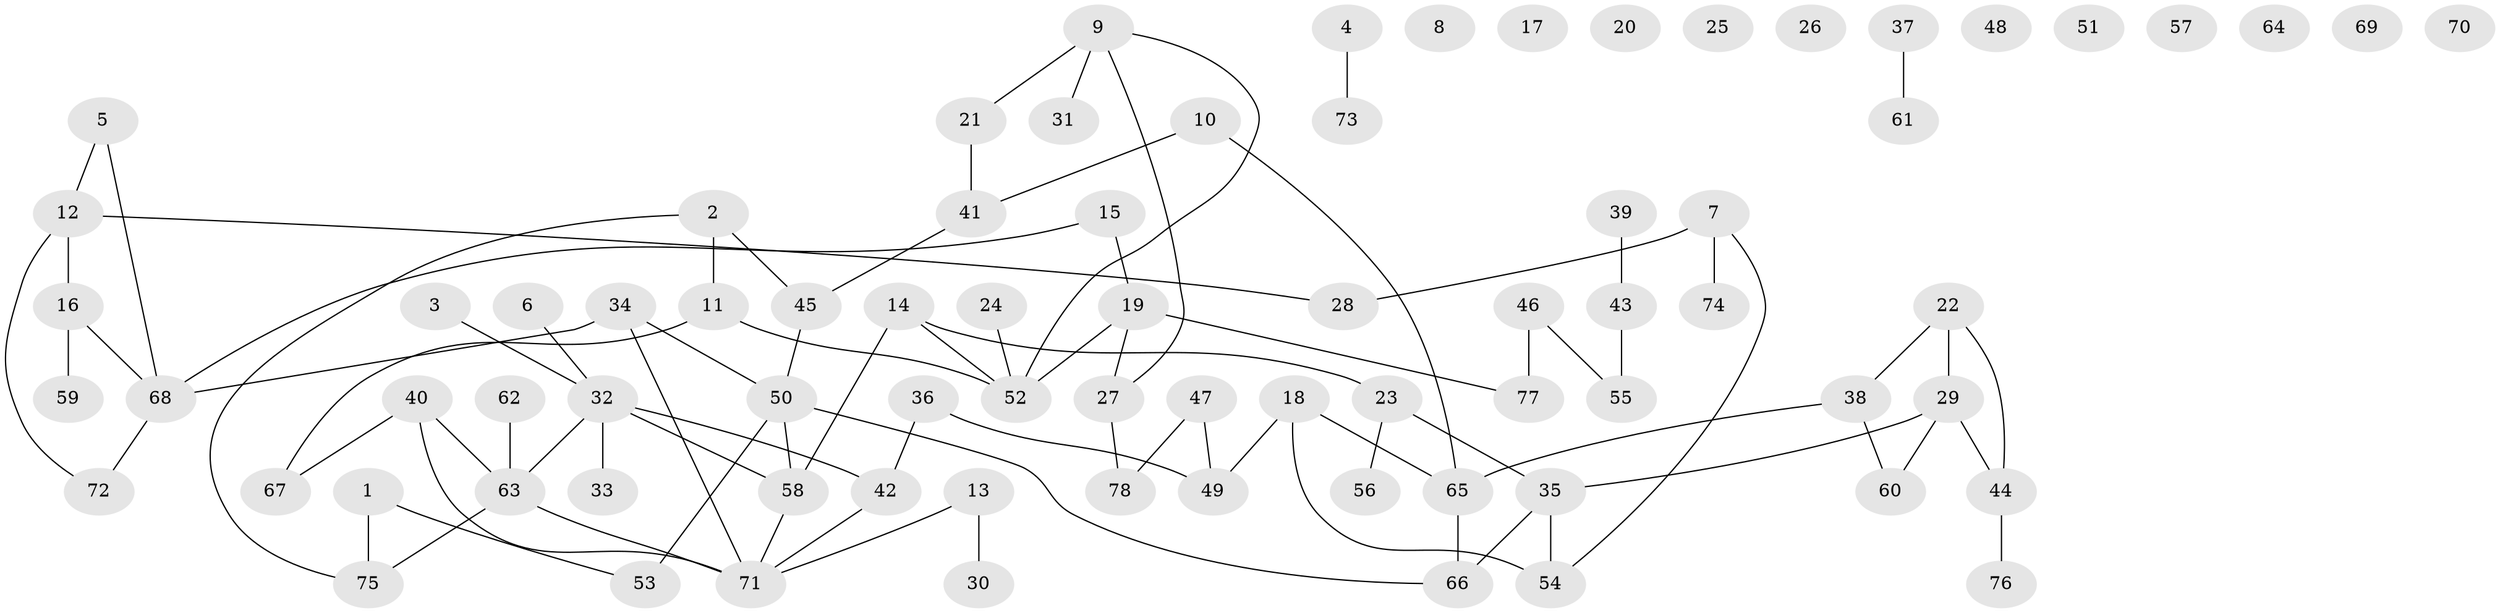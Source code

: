 // coarse degree distribution, {1: 0.30434782608695654, 0: 0.2608695652173913, 2: 0.1956521739130435, 5: 0.06521739130434782, 4: 0.043478260869565216, 3: 0.06521739130434782, 6: 0.043478260869565216, 8: 0.021739130434782608}
// Generated by graph-tools (version 1.1) at 2025/43/03/04/25 21:43:41]
// undirected, 78 vertices, 86 edges
graph export_dot {
graph [start="1"]
  node [color=gray90,style=filled];
  1;
  2;
  3;
  4;
  5;
  6;
  7;
  8;
  9;
  10;
  11;
  12;
  13;
  14;
  15;
  16;
  17;
  18;
  19;
  20;
  21;
  22;
  23;
  24;
  25;
  26;
  27;
  28;
  29;
  30;
  31;
  32;
  33;
  34;
  35;
  36;
  37;
  38;
  39;
  40;
  41;
  42;
  43;
  44;
  45;
  46;
  47;
  48;
  49;
  50;
  51;
  52;
  53;
  54;
  55;
  56;
  57;
  58;
  59;
  60;
  61;
  62;
  63;
  64;
  65;
  66;
  67;
  68;
  69;
  70;
  71;
  72;
  73;
  74;
  75;
  76;
  77;
  78;
  1 -- 53;
  1 -- 75;
  2 -- 11;
  2 -- 45;
  2 -- 75;
  3 -- 32;
  4 -- 73;
  5 -- 12;
  5 -- 68;
  6 -- 32;
  7 -- 28;
  7 -- 54;
  7 -- 74;
  9 -- 21;
  9 -- 27;
  9 -- 31;
  9 -- 52;
  10 -- 41;
  10 -- 65;
  11 -- 52;
  11 -- 67;
  12 -- 16;
  12 -- 28;
  12 -- 72;
  13 -- 30;
  13 -- 71;
  14 -- 23;
  14 -- 52;
  14 -- 58;
  15 -- 19;
  15 -- 68;
  16 -- 59;
  16 -- 68;
  18 -- 49;
  18 -- 54;
  18 -- 65;
  19 -- 27;
  19 -- 52;
  19 -- 77;
  21 -- 41;
  22 -- 29;
  22 -- 38;
  22 -- 44;
  23 -- 35;
  23 -- 56;
  24 -- 52;
  27 -- 78;
  29 -- 35;
  29 -- 44;
  29 -- 60;
  32 -- 33;
  32 -- 42;
  32 -- 58;
  32 -- 63;
  34 -- 50;
  34 -- 68;
  34 -- 71;
  35 -- 54;
  35 -- 66;
  36 -- 42;
  36 -- 49;
  37 -- 61;
  38 -- 60;
  38 -- 65;
  39 -- 43;
  40 -- 63;
  40 -- 67;
  40 -- 71;
  41 -- 45;
  42 -- 71;
  43 -- 55;
  44 -- 76;
  45 -- 50;
  46 -- 55;
  46 -- 77;
  47 -- 49;
  47 -- 78;
  50 -- 53;
  50 -- 58;
  50 -- 66;
  58 -- 71;
  62 -- 63;
  63 -- 71;
  63 -- 75;
  65 -- 66;
  68 -- 72;
}
